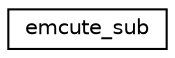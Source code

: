 digraph "Graphical Class Hierarchy"
{
 // LATEX_PDF_SIZE
  edge [fontname="Helvetica",fontsize="10",labelfontname="Helvetica",labelfontsize="10"];
  node [fontname="Helvetica",fontsize="10",shape=record];
  rankdir="LR";
  Node0 [label="emcute_sub",height=0.2,width=0.4,color="black", fillcolor="white", style="filled",URL="$structemcute__sub.html",tooltip="Data-structure for keeping track of topics we register to."];
}
